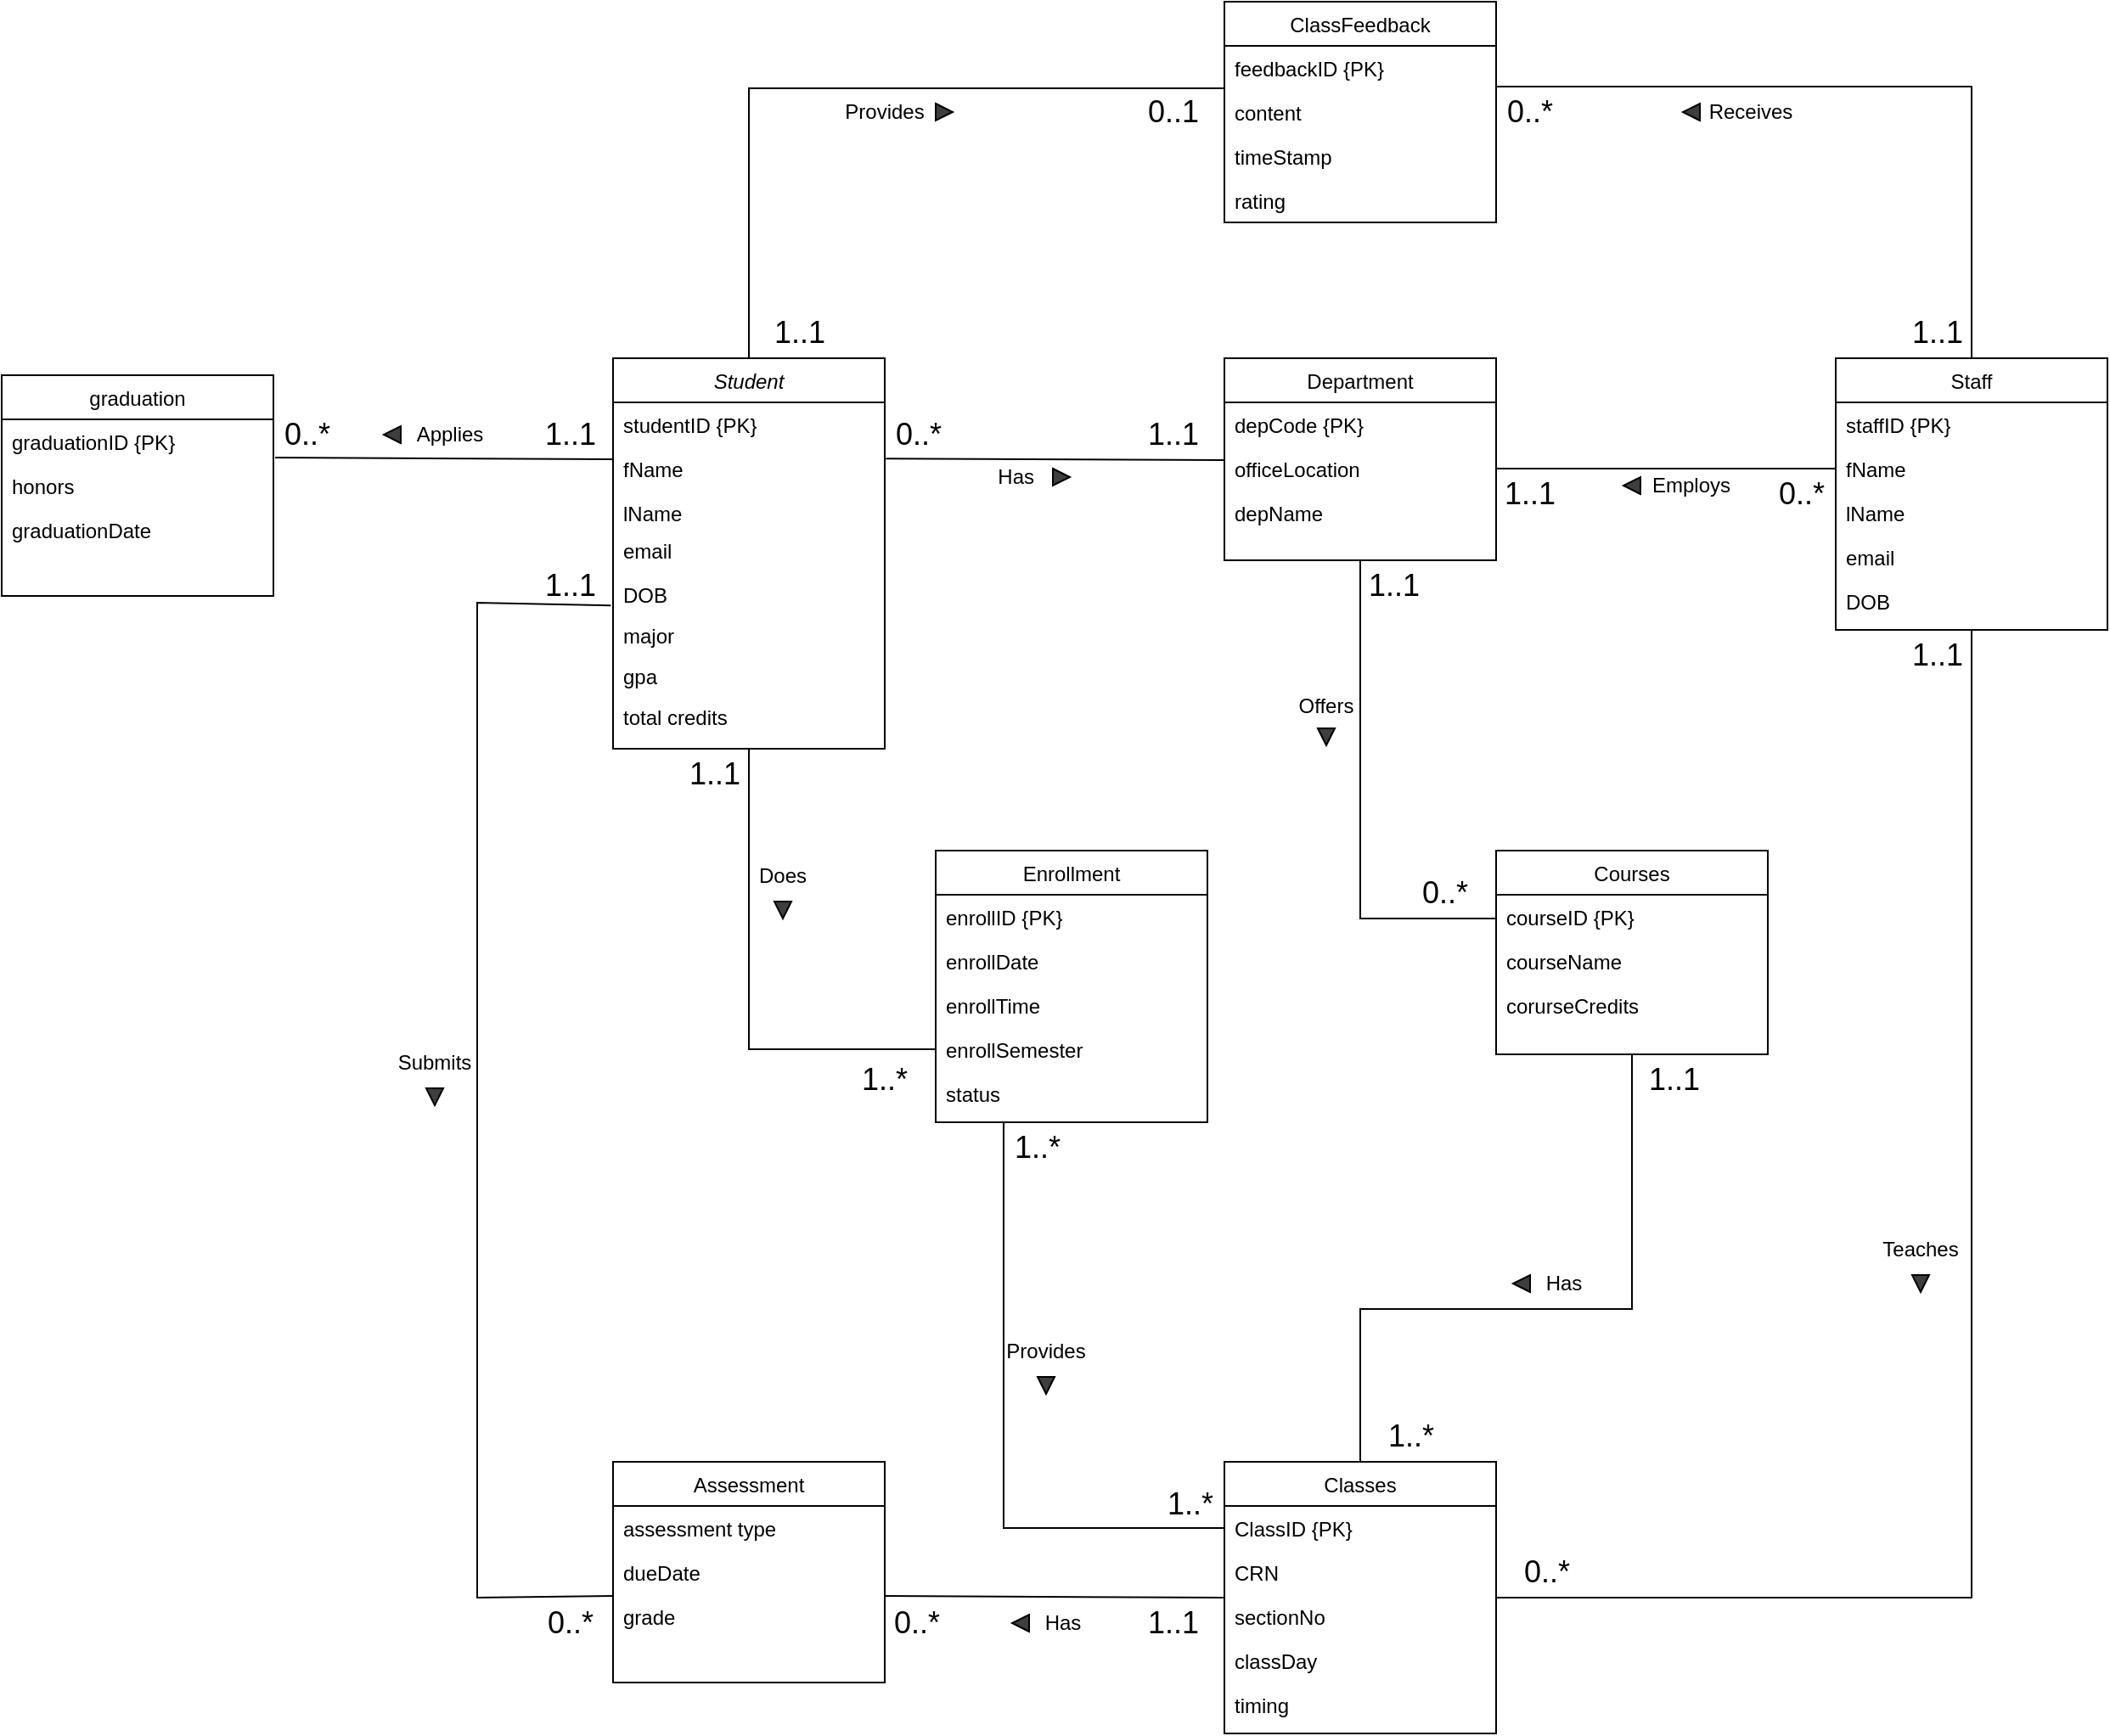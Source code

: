 <mxfile version="26.2.13">
  <diagram id="C5RBs43oDa-KdzZeNtuy" name="Page-1">
    <mxGraphModel dx="905" dy="1622" grid="1" gridSize="10" guides="1" tooltips="1" connect="1" arrows="1" fold="1" page="1" pageScale="1" pageWidth="827" pageHeight="1169" math="0" shadow="0">
      <root>
        <mxCell id="WIyWlLk6GJQsqaUBKTNV-0" />
        <mxCell id="WIyWlLk6GJQsqaUBKTNV-1" parent="WIyWlLk6GJQsqaUBKTNV-0" />
        <mxCell id="zkfFHV4jXpPFQw0GAbJ--0" value="Student" style="swimlane;fontStyle=2;align=center;verticalAlign=top;childLayout=stackLayout;horizontal=1;startSize=26;horizontalStack=0;resizeParent=1;resizeLast=0;collapsible=1;marginBottom=0;rounded=0;shadow=0;strokeWidth=1;" parent="WIyWlLk6GJQsqaUBKTNV-1" vertex="1">
          <mxGeometry x="480" y="-50" width="160" height="230" as="geometry">
            <mxRectangle x="230" y="140" width="160" height="26" as="alternateBounds" />
          </mxGeometry>
        </mxCell>
        <mxCell id="zkfFHV4jXpPFQw0GAbJ--1" value="studentID {PK}" style="text;align=left;verticalAlign=top;spacingLeft=4;spacingRight=4;overflow=hidden;rotatable=0;points=[[0,0.5],[1,0.5]];portConstraint=eastwest;" parent="zkfFHV4jXpPFQw0GAbJ--0" vertex="1">
          <mxGeometry y="26" width="160" height="26" as="geometry" />
        </mxCell>
        <mxCell id="zkfFHV4jXpPFQw0GAbJ--2" value="fName" style="text;align=left;verticalAlign=top;spacingLeft=4;spacingRight=4;overflow=hidden;rotatable=0;points=[[0,0.5],[1,0.5]];portConstraint=eastwest;rounded=0;shadow=0;html=0;" parent="zkfFHV4jXpPFQw0GAbJ--0" vertex="1">
          <mxGeometry y="52" width="160" height="26" as="geometry" />
        </mxCell>
        <mxCell id="zkfFHV4jXpPFQw0GAbJ--3" value="lName" style="text;align=left;verticalAlign=top;spacingLeft=4;spacingRight=4;overflow=hidden;rotatable=0;points=[[0,0.5],[1,0.5]];portConstraint=eastwest;rounded=0;shadow=0;html=0;" parent="zkfFHV4jXpPFQw0GAbJ--0" vertex="1">
          <mxGeometry y="78" width="160" height="22" as="geometry" />
        </mxCell>
        <mxCell id="S1iwcDxw__XA_93mVbML-30" value="email" style="text;align=left;verticalAlign=top;spacingLeft=4;spacingRight=4;overflow=hidden;rotatable=0;points=[[0,0.5],[1,0.5]];portConstraint=eastwest;rounded=0;shadow=0;html=0;" parent="zkfFHV4jXpPFQw0GAbJ--0" vertex="1">
          <mxGeometry y="100" width="160" height="26" as="geometry" />
        </mxCell>
        <mxCell id="Rds1zbu9J7O6mGWnCl26-30" value="DOB" style="text;align=left;verticalAlign=top;spacingLeft=4;spacingRight=4;overflow=hidden;rotatable=0;points=[[0,0.5],[1,0.5]];portConstraint=eastwest;rounded=0;shadow=0;html=0;" parent="zkfFHV4jXpPFQw0GAbJ--0" vertex="1">
          <mxGeometry y="126" width="160" height="24" as="geometry" />
        </mxCell>
        <mxCell id="S1iwcDxw__XA_93mVbML-31" value="major" style="text;align=left;verticalAlign=top;spacingLeft=4;spacingRight=4;overflow=hidden;rotatable=0;points=[[0,0.5],[1,0.5]];portConstraint=eastwest;rounded=0;shadow=0;html=0;" parent="zkfFHV4jXpPFQw0GAbJ--0" vertex="1">
          <mxGeometry y="150" width="160" height="24" as="geometry" />
        </mxCell>
        <mxCell id="Rds1zbu9J7O6mGWnCl26-26" value="gpa" style="text;align=left;verticalAlign=top;spacingLeft=4;spacingRight=4;overflow=hidden;rotatable=0;points=[[0,0.5],[1,0.5]];portConstraint=eastwest;rounded=0;shadow=0;html=0;" parent="zkfFHV4jXpPFQw0GAbJ--0" vertex="1">
          <mxGeometry y="174" width="160" height="24" as="geometry" />
        </mxCell>
        <mxCell id="Rds1zbu9J7O6mGWnCl26-25" value="total credits" style="text;align=left;verticalAlign=top;spacingLeft=4;spacingRight=4;overflow=hidden;rotatable=0;points=[[0,0.5],[1,0.5]];portConstraint=eastwest;rounded=0;shadow=0;html=0;" parent="zkfFHV4jXpPFQw0GAbJ--0" vertex="1">
          <mxGeometry y="198" width="160" height="24" as="geometry" />
        </mxCell>
        <mxCell id="zkfFHV4jXpPFQw0GAbJ--6" value="Enrollment" style="swimlane;fontStyle=0;align=center;verticalAlign=top;childLayout=stackLayout;horizontal=1;startSize=26;horizontalStack=0;resizeParent=1;resizeLast=0;collapsible=1;marginBottom=0;rounded=0;shadow=0;strokeWidth=1;" parent="WIyWlLk6GJQsqaUBKTNV-1" vertex="1">
          <mxGeometry x="670" y="240" width="160" height="160" as="geometry">
            <mxRectangle x="130" y="380" width="160" height="26" as="alternateBounds" />
          </mxGeometry>
        </mxCell>
        <mxCell id="zkfFHV4jXpPFQw0GAbJ--7" value="enrollID {PK}" style="text;align=left;verticalAlign=top;spacingLeft=4;spacingRight=4;overflow=hidden;rotatable=0;points=[[0,0.5],[1,0.5]];portConstraint=eastwest;" parent="zkfFHV4jXpPFQw0GAbJ--6" vertex="1">
          <mxGeometry y="26" width="160" height="26" as="geometry" />
        </mxCell>
        <mxCell id="zkfFHV4jXpPFQw0GAbJ--8" value="enrollDate" style="text;align=left;verticalAlign=top;spacingLeft=4;spacingRight=4;overflow=hidden;rotatable=0;points=[[0,0.5],[1,0.5]];portConstraint=eastwest;rounded=0;shadow=0;html=0;" parent="zkfFHV4jXpPFQw0GAbJ--6" vertex="1">
          <mxGeometry y="52" width="160" height="26" as="geometry" />
        </mxCell>
        <mxCell id="zkfFHV4jXpPFQw0GAbJ--11" value="enrollTime" style="text;align=left;verticalAlign=top;spacingLeft=4;spacingRight=4;overflow=hidden;rotatable=0;points=[[0,0.5],[1,0.5]];portConstraint=eastwest;" parent="zkfFHV4jXpPFQw0GAbJ--6" vertex="1">
          <mxGeometry y="78" width="160" height="26" as="geometry" />
        </mxCell>
        <mxCell id="aPK8tWyZHyAnCupFqHfw-0" value="enrollSemester" style="text;align=left;verticalAlign=top;spacingLeft=4;spacingRight=4;overflow=hidden;rotatable=0;points=[[0,0.5],[1,0.5]];portConstraint=eastwest;" parent="zkfFHV4jXpPFQw0GAbJ--6" vertex="1">
          <mxGeometry y="104" width="160" height="26" as="geometry" />
        </mxCell>
        <mxCell id="aPK8tWyZHyAnCupFqHfw-1" value="status" style="text;align=left;verticalAlign=top;spacingLeft=4;spacingRight=4;overflow=hidden;rotatable=0;points=[[0,0.5],[1,0.5]];portConstraint=eastwest;" parent="zkfFHV4jXpPFQw0GAbJ--6" vertex="1">
          <mxGeometry y="130" width="160" height="26" as="geometry" />
        </mxCell>
        <mxCell id="zkfFHV4jXpPFQw0GAbJ--17" value="Department" style="swimlane;fontStyle=0;align=center;verticalAlign=top;childLayout=stackLayout;horizontal=1;startSize=26;horizontalStack=0;resizeParent=1;resizeLast=0;collapsible=1;marginBottom=0;rounded=0;shadow=0;strokeWidth=1;" parent="WIyWlLk6GJQsqaUBKTNV-1" vertex="1">
          <mxGeometry x="840" y="-50" width="160" height="119" as="geometry">
            <mxRectangle x="550" y="140" width="160" height="26" as="alternateBounds" />
          </mxGeometry>
        </mxCell>
        <mxCell id="zkfFHV4jXpPFQw0GAbJ--18" value="depCode {PK}" style="text;align=left;verticalAlign=top;spacingLeft=4;spacingRight=4;overflow=hidden;rotatable=0;points=[[0,0.5],[1,0.5]];portConstraint=eastwest;" parent="zkfFHV4jXpPFQw0GAbJ--17" vertex="1">
          <mxGeometry y="26" width="160" height="26" as="geometry" />
        </mxCell>
        <mxCell id="zkfFHV4jXpPFQw0GAbJ--19" value="officeLocation" style="text;align=left;verticalAlign=top;spacingLeft=4;spacingRight=4;overflow=hidden;rotatable=0;points=[[0,0.5],[1,0.5]];portConstraint=eastwest;rounded=0;shadow=0;html=0;" parent="zkfFHV4jXpPFQw0GAbJ--17" vertex="1">
          <mxGeometry y="52" width="160" height="26" as="geometry" />
        </mxCell>
        <mxCell id="zkfFHV4jXpPFQw0GAbJ--20" value="depName" style="text;align=left;verticalAlign=top;spacingLeft=4;spacingRight=4;overflow=hidden;rotatable=0;points=[[0,0.5],[1,0.5]];portConstraint=eastwest;rounded=0;shadow=0;html=0;" parent="zkfFHV4jXpPFQw0GAbJ--17" vertex="1">
          <mxGeometry y="78" width="160" height="26" as="geometry" />
        </mxCell>
        <mxCell id="S1iwcDxw__XA_93mVbML-0" value="Staff" style="swimlane;fontStyle=0;align=center;verticalAlign=top;childLayout=stackLayout;horizontal=1;startSize=26;horizontalStack=0;resizeParent=1;resizeLast=0;collapsible=1;marginBottom=0;rounded=0;shadow=0;strokeWidth=1;" parent="WIyWlLk6GJQsqaUBKTNV-1" vertex="1">
          <mxGeometry x="1200" y="-50" width="160" height="160" as="geometry">
            <mxRectangle x="550" y="140" width="160" height="26" as="alternateBounds" />
          </mxGeometry>
        </mxCell>
        <mxCell id="S1iwcDxw__XA_93mVbML-1" value="staffID {PK}" style="text;align=left;verticalAlign=top;spacingLeft=4;spacingRight=4;overflow=hidden;rotatable=0;points=[[0,0.5],[1,0.5]];portConstraint=eastwest;" parent="S1iwcDxw__XA_93mVbML-0" vertex="1">
          <mxGeometry y="26" width="160" height="26" as="geometry" />
        </mxCell>
        <mxCell id="S1iwcDxw__XA_93mVbML-2" value="fName" style="text;align=left;verticalAlign=top;spacingLeft=4;spacingRight=4;overflow=hidden;rotatable=0;points=[[0,0.5],[1,0.5]];portConstraint=eastwest;rounded=0;shadow=0;html=0;" parent="S1iwcDxw__XA_93mVbML-0" vertex="1">
          <mxGeometry y="52" width="160" height="26" as="geometry" />
        </mxCell>
        <mxCell id="S1iwcDxw__XA_93mVbML-3" value="lName" style="text;align=left;verticalAlign=top;spacingLeft=4;spacingRight=4;overflow=hidden;rotatable=0;points=[[0,0.5],[1,0.5]];portConstraint=eastwest;rounded=0;shadow=0;html=0;" parent="S1iwcDxw__XA_93mVbML-0" vertex="1">
          <mxGeometry y="78" width="160" height="26" as="geometry" />
        </mxCell>
        <mxCell id="S1iwcDxw__XA_93mVbML-4" value="email" style="text;align=left;verticalAlign=top;spacingLeft=4;spacingRight=4;overflow=hidden;rotatable=0;points=[[0,0.5],[1,0.5]];portConstraint=eastwest;rounded=0;shadow=0;html=0;" parent="S1iwcDxw__XA_93mVbML-0" vertex="1">
          <mxGeometry y="104" width="160" height="26" as="geometry" />
        </mxCell>
        <mxCell id="S1iwcDxw__XA_93mVbML-5" value="DOB" style="text;align=left;verticalAlign=top;spacingLeft=4;spacingRight=4;overflow=hidden;rotatable=0;points=[[0,0.5],[1,0.5]];portConstraint=eastwest;rounded=0;shadow=0;html=0;" parent="S1iwcDxw__XA_93mVbML-0" vertex="1">
          <mxGeometry y="130" width="160" height="26" as="geometry" />
        </mxCell>
        <mxCell id="S1iwcDxw__XA_93mVbML-6" value="Courses" style="swimlane;fontStyle=0;align=center;verticalAlign=top;childLayout=stackLayout;horizontal=1;startSize=26;horizontalStack=0;resizeParent=1;resizeLast=0;collapsible=1;marginBottom=0;rounded=0;shadow=0;strokeWidth=1;" parent="WIyWlLk6GJQsqaUBKTNV-1" vertex="1">
          <mxGeometry x="1000" y="240" width="160" height="120" as="geometry">
            <mxRectangle x="550" y="140" width="160" height="26" as="alternateBounds" />
          </mxGeometry>
        </mxCell>
        <mxCell id="S1iwcDxw__XA_93mVbML-7" value="courseID {PK}" style="text;align=left;verticalAlign=top;spacingLeft=4;spacingRight=4;overflow=hidden;rotatable=0;points=[[0,0.5],[1,0.5]];portConstraint=eastwest;" parent="S1iwcDxw__XA_93mVbML-6" vertex="1">
          <mxGeometry y="26" width="160" height="26" as="geometry" />
        </mxCell>
        <mxCell id="S1iwcDxw__XA_93mVbML-8" value="courseName" style="text;align=left;verticalAlign=top;spacingLeft=4;spacingRight=4;overflow=hidden;rotatable=0;points=[[0,0.5],[1,0.5]];portConstraint=eastwest;rounded=0;shadow=0;html=0;" parent="S1iwcDxw__XA_93mVbML-6" vertex="1">
          <mxGeometry y="52" width="160" height="26" as="geometry" />
        </mxCell>
        <mxCell id="S1iwcDxw__XA_93mVbML-10" value="corurseCredits" style="text;align=left;verticalAlign=top;spacingLeft=4;spacingRight=4;overflow=hidden;rotatable=0;points=[[0,0.5],[1,0.5]];portConstraint=eastwest;rounded=0;shadow=0;html=0;" parent="S1iwcDxw__XA_93mVbML-6" vertex="1">
          <mxGeometry y="78" width="160" height="26" as="geometry" />
        </mxCell>
        <mxCell id="W-gD1KU5rJvH1DJADd0y-3" value="Classes" style="swimlane;fontStyle=0;align=center;verticalAlign=top;childLayout=stackLayout;horizontal=1;startSize=26;horizontalStack=0;resizeParent=1;resizeLast=0;collapsible=1;marginBottom=0;rounded=0;shadow=0;strokeWidth=1;" parent="WIyWlLk6GJQsqaUBKTNV-1" vertex="1">
          <mxGeometry x="840" y="600" width="160" height="160" as="geometry">
            <mxRectangle x="130" y="380" width="160" height="26" as="alternateBounds" />
          </mxGeometry>
        </mxCell>
        <mxCell id="W-gD1KU5rJvH1DJADd0y-4" value="ClassID {PK}" style="text;align=left;verticalAlign=top;spacingLeft=4;spacingRight=4;overflow=hidden;rotatable=0;points=[[0,0.5],[1,0.5]];portConstraint=eastwest;" parent="W-gD1KU5rJvH1DJADd0y-3" vertex="1">
          <mxGeometry y="26" width="160" height="26" as="geometry" />
        </mxCell>
        <mxCell id="W-gD1KU5rJvH1DJADd0y-5" value="CRN" style="text;align=left;verticalAlign=top;spacingLeft=4;spacingRight=4;overflow=hidden;rotatable=0;points=[[0,0.5],[1,0.5]];portConstraint=eastwest;rounded=0;shadow=0;html=0;" parent="W-gD1KU5rJvH1DJADd0y-3" vertex="1">
          <mxGeometry y="52" width="160" height="26" as="geometry" />
        </mxCell>
        <mxCell id="W-gD1KU5rJvH1DJADd0y-6" value="sectionNo" style="text;align=left;verticalAlign=top;spacingLeft=4;spacingRight=4;overflow=hidden;rotatable=0;points=[[0,0.5],[1,0.5]];portConstraint=eastwest;" parent="W-gD1KU5rJvH1DJADd0y-3" vertex="1">
          <mxGeometry y="78" width="160" height="26" as="geometry" />
        </mxCell>
        <mxCell id="6X_58XL2hCoU_ghRFIxE-1" value="classDay" style="text;align=left;verticalAlign=top;spacingLeft=4;spacingRight=4;overflow=hidden;rotatable=0;points=[[0,0.5],[1,0.5]];portConstraint=eastwest;" parent="W-gD1KU5rJvH1DJADd0y-3" vertex="1">
          <mxGeometry y="104" width="160" height="26" as="geometry" />
        </mxCell>
        <mxCell id="W-gD1KU5rJvH1DJADd0y-7" value="timing" style="text;align=left;verticalAlign=top;spacingLeft=4;spacingRight=4;overflow=hidden;rotatable=0;points=[[0,0.5],[1,0.5]];portConstraint=eastwest;" parent="W-gD1KU5rJvH1DJADd0y-3" vertex="1">
          <mxGeometry y="130" width="160" height="26" as="geometry" />
        </mxCell>
        <mxCell id="W-gD1KU5rJvH1DJADd0y-8" value="Assessment" style="swimlane;fontStyle=0;align=center;verticalAlign=top;childLayout=stackLayout;horizontal=1;startSize=26;horizontalStack=0;resizeParent=1;resizeLast=0;collapsible=1;marginBottom=0;rounded=0;shadow=0;strokeWidth=1;" parent="WIyWlLk6GJQsqaUBKTNV-1" vertex="1">
          <mxGeometry x="480" y="600" width="160" height="130" as="geometry">
            <mxRectangle x="130" y="380" width="160" height="26" as="alternateBounds" />
          </mxGeometry>
        </mxCell>
        <mxCell id="W-gD1KU5rJvH1DJADd0y-11" value="assessment type" style="text;align=left;verticalAlign=top;spacingLeft=4;spacingRight=4;overflow=hidden;rotatable=0;points=[[0,0.5],[1,0.5]];portConstraint=eastwest;" parent="W-gD1KU5rJvH1DJADd0y-8" vertex="1">
          <mxGeometry y="26" width="160" height="26" as="geometry" />
        </mxCell>
        <mxCell id="W-gD1KU5rJvH1DJADd0y-12" value="dueDate" style="text;align=left;verticalAlign=top;spacingLeft=4;spacingRight=4;overflow=hidden;rotatable=0;points=[[0,0.5],[1,0.5]];portConstraint=eastwest;" parent="W-gD1KU5rJvH1DJADd0y-8" vertex="1">
          <mxGeometry y="52" width="160" height="26" as="geometry" />
        </mxCell>
        <mxCell id="W-gD1KU5rJvH1DJADd0y-10" value="grade" style="text;align=left;verticalAlign=top;spacingLeft=4;spacingRight=4;overflow=hidden;rotatable=0;points=[[0,0.5],[1,0.5]];portConstraint=eastwest;rounded=0;shadow=0;html=0;" parent="W-gD1KU5rJvH1DJADd0y-8" vertex="1">
          <mxGeometry y="78" width="160" height="26" as="geometry" />
        </mxCell>
        <mxCell id="W-gD1KU5rJvH1DJADd0y-23" value="" style="endArrow=none;html=1;rounded=0;exitX=0.5;exitY=1;exitDx=0;exitDy=0;entryX=0;entryY=0.5;entryDx=0;entryDy=0;" parent="WIyWlLk6GJQsqaUBKTNV-1" source="zkfFHV4jXpPFQw0GAbJ--0" target="aPK8tWyZHyAnCupFqHfw-0" edge="1">
          <mxGeometry width="50" height="50" relative="1" as="geometry">
            <mxPoint x="560" y="150" as="sourcePoint" />
            <mxPoint x="670" y="280" as="targetPoint" />
            <Array as="points">
              <mxPoint x="560" y="357" />
            </Array>
          </mxGeometry>
        </mxCell>
        <mxCell id="W-gD1KU5rJvH1DJADd0y-25" value="" style="endArrow=none;html=1;rounded=0;exitX=1.004;exitY=0.276;exitDx=0;exitDy=0;exitPerimeter=0;" parent="WIyWlLk6GJQsqaUBKTNV-1" source="zkfFHV4jXpPFQw0GAbJ--2" edge="1">
          <mxGeometry width="50" height="50" relative="1" as="geometry">
            <mxPoint x="610" y="230" as="sourcePoint" />
            <mxPoint x="840" y="10" as="targetPoint" />
          </mxGeometry>
        </mxCell>
        <mxCell id="W-gD1KU5rJvH1DJADd0y-27" value="" style="endArrow=none;html=1;rounded=0;" parent="WIyWlLk6GJQsqaUBKTNV-1" edge="1">
          <mxGeometry width="50" height="50" relative="1" as="geometry">
            <mxPoint x="840" y="680" as="sourcePoint" />
            <mxPoint x="640" y="679" as="targetPoint" />
            <Array as="points" />
          </mxGeometry>
        </mxCell>
        <mxCell id="W-gD1KU5rJvH1DJADd0y-28" value="" style="endArrow=none;html=1;rounded=0;entryX=1;entryY=0.5;entryDx=0;entryDy=0;exitX=0;exitY=0.5;exitDx=0;exitDy=0;" parent="WIyWlLk6GJQsqaUBKTNV-1" source="S1iwcDxw__XA_93mVbML-2" target="zkfFHV4jXpPFQw0GAbJ--19" edge="1">
          <mxGeometry width="50" height="50" relative="1" as="geometry">
            <mxPoint x="800" y="120" as="sourcePoint" />
            <mxPoint x="850" y="70" as="targetPoint" />
            <Array as="points" />
          </mxGeometry>
        </mxCell>
        <mxCell id="W-gD1KU5rJvH1DJADd0y-29" value="" style="endArrow=none;html=1;rounded=0;entryX=0.5;entryY=1;entryDx=0;entryDy=0;" parent="WIyWlLk6GJQsqaUBKTNV-1" target="zkfFHV4jXpPFQw0GAbJ--17" edge="1">
          <mxGeometry width="50" height="50" relative="1" as="geometry">
            <mxPoint x="1000" y="280" as="sourcePoint" />
            <mxPoint x="881" y="228" as="targetPoint" />
            <Array as="points">
              <mxPoint x="920" y="280" />
            </Array>
          </mxGeometry>
        </mxCell>
        <mxCell id="W-gD1KU5rJvH1DJADd0y-30" value="" style="endArrow=none;html=1;rounded=0;entryX=0.5;entryY=1;entryDx=0;entryDy=0;" parent="WIyWlLk6GJQsqaUBKTNV-1" target="S1iwcDxw__XA_93mVbML-0" edge="1">
          <mxGeometry width="50" height="50" relative="1" as="geometry">
            <mxPoint x="1000" y="610" as="sourcePoint" />
            <mxPoint x="1120" y="308" as="targetPoint" />
            <Array as="points">
              <mxPoint x="1000" y="680" />
              <mxPoint x="1280" y="680" />
            </Array>
          </mxGeometry>
        </mxCell>
        <mxCell id="W-gD1KU5rJvH1DJADd0y-32" value="Has&amp;nbsp;" style="text;html=1;align=center;verticalAlign=middle;whiteSpace=wrap;rounded=0;" parent="WIyWlLk6GJQsqaUBKTNV-1" vertex="1">
          <mxGeometry x="689" y="5" width="60" height="30" as="geometry" />
        </mxCell>
        <mxCell id="W-gD1KU5rJvH1DJADd0y-33" value="Employs" style="text;html=1;align=center;verticalAlign=middle;whiteSpace=wrap;rounded=0;" parent="WIyWlLk6GJQsqaUBKTNV-1" vertex="1">
          <mxGeometry x="1085" y="10" width="60" height="30" as="geometry" />
        </mxCell>
        <mxCell id="W-gD1KU5rJvH1DJADd0y-36" value="Does" style="text;html=1;align=center;verticalAlign=middle;whiteSpace=wrap;rounded=0;" parent="WIyWlLk6GJQsqaUBKTNV-1" vertex="1">
          <mxGeometry x="550" y="240" width="60" height="30" as="geometry" />
        </mxCell>
        <mxCell id="W-gD1KU5rJvH1DJADd0y-38" value="Teaches" style="text;html=1;align=center;verticalAlign=middle;whiteSpace=wrap;rounded=0;" parent="WIyWlLk6GJQsqaUBKTNV-1" vertex="1">
          <mxGeometry x="1220" y="460" width="60" height="30" as="geometry" />
        </mxCell>
        <mxCell id="W-gD1KU5rJvH1DJADd0y-39" value="Offers" style="text;html=1;align=center;verticalAlign=middle;whiteSpace=wrap;rounded=0;" parent="WIyWlLk6GJQsqaUBKTNV-1" vertex="1">
          <mxGeometry x="870" y="140" width="60" height="30" as="geometry" />
        </mxCell>
        <mxCell id="W-gD1KU5rJvH1DJADd0y-42" value="" style="triangle;whiteSpace=wrap;html=1;fillColor=#3E3E3E;rotation=90;" parent="WIyWlLk6GJQsqaUBKTNV-1" vertex="1">
          <mxGeometry x="575" y="270" width="10" height="10" as="geometry" />
        </mxCell>
        <mxCell id="W-gD1KU5rJvH1DJADd0y-43" value="" style="triangle;whiteSpace=wrap;html=1;fillColor=#3E3E3E;rotation=90;" parent="WIyWlLk6GJQsqaUBKTNV-1" vertex="1">
          <mxGeometry x="1245" y="490" width="10" height="10" as="geometry" />
        </mxCell>
        <mxCell id="W-gD1KU5rJvH1DJADd0y-44" value="" style="triangle;whiteSpace=wrap;html=1;fillColor=#3E3E3E;rotation=90;" parent="WIyWlLk6GJQsqaUBKTNV-1" vertex="1">
          <mxGeometry x="895" y="168" width="10" height="10" as="geometry" />
        </mxCell>
        <mxCell id="W-gD1KU5rJvH1DJADd0y-45" value="" style="triangle;whiteSpace=wrap;html=1;fillColor=#3E3E3E;rotation=-180;" parent="WIyWlLk6GJQsqaUBKTNV-1" vertex="1">
          <mxGeometry x="1075" y="20" width="10" height="10" as="geometry" />
        </mxCell>
        <mxCell id="W-gD1KU5rJvH1DJADd0y-46" value="" style="triangle;whiteSpace=wrap;html=1;fillColor=#3E3E3E;" parent="WIyWlLk6GJQsqaUBKTNV-1" vertex="1">
          <mxGeometry x="739" y="15" width="10" height="10" as="geometry" />
        </mxCell>
        <mxCell id="W-gD1KU5rJvH1DJADd0y-53" value="&lt;font style=&quot;font-size: 18px;&quot;&gt;0..*&lt;/font&gt;" style="text;html=1;align=center;verticalAlign=middle;whiteSpace=wrap;rounded=0;" parent="WIyWlLk6GJQsqaUBKTNV-1" vertex="1">
          <mxGeometry x="630" y="-20" width="60" height="30" as="geometry" />
        </mxCell>
        <mxCell id="W-gD1KU5rJvH1DJADd0y-54" value="&lt;font style=&quot;font-size: 18px;&quot;&gt;0..*&lt;/font&gt;" style="text;html=1;align=center;verticalAlign=middle;whiteSpace=wrap;rounded=0;" parent="WIyWlLk6GJQsqaUBKTNV-1" vertex="1">
          <mxGeometry x="629" y="680" width="60" height="30" as="geometry" />
        </mxCell>
        <mxCell id="W-gD1KU5rJvH1DJADd0y-56" value="&lt;font style=&quot;font-size: 18px;&quot;&gt;1..1&lt;/font&gt;" style="text;html=1;align=center;verticalAlign=middle;whiteSpace=wrap;rounded=0;" parent="WIyWlLk6GJQsqaUBKTNV-1" vertex="1">
          <mxGeometry x="510" y="180" width="60" height="30" as="geometry" />
        </mxCell>
        <mxCell id="W-gD1KU5rJvH1DJADd0y-58" value="&lt;font style=&quot;font-size: 18px;&quot;&gt;1..1&lt;/font&gt;" style="text;html=1;align=center;verticalAlign=middle;whiteSpace=wrap;rounded=0;" parent="WIyWlLk6GJQsqaUBKTNV-1" vertex="1">
          <mxGeometry x="780" y="680" width="60" height="30" as="geometry" />
        </mxCell>
        <mxCell id="W-gD1KU5rJvH1DJADd0y-59" value="&lt;font style=&quot;font-size: 18px;&quot;&gt;0..*&lt;/font&gt;" style="text;html=1;align=center;verticalAlign=middle;whiteSpace=wrap;rounded=0;" parent="WIyWlLk6GJQsqaUBKTNV-1" vertex="1">
          <mxGeometry x="940" y="250" width="60" height="30" as="geometry" />
        </mxCell>
        <mxCell id="W-gD1KU5rJvH1DJADd0y-61" value="&lt;font style=&quot;font-size: 18px;&quot;&gt;1..1&lt;/font&gt;" style="text;html=1;align=center;verticalAlign=middle;whiteSpace=wrap;rounded=0;" parent="WIyWlLk6GJQsqaUBKTNV-1" vertex="1">
          <mxGeometry x="780" y="-20" width="60" height="30" as="geometry" />
        </mxCell>
        <mxCell id="W-gD1KU5rJvH1DJADd0y-62" value="&lt;font style=&quot;font-size: 18px;&quot;&gt;1..1&lt;/font&gt;" style="text;html=1;align=center;verticalAlign=middle;whiteSpace=wrap;rounded=0;" parent="WIyWlLk6GJQsqaUBKTNV-1" vertex="1">
          <mxGeometry x="990" y="15" width="60" height="30" as="geometry" />
        </mxCell>
        <mxCell id="W-gD1KU5rJvH1DJADd0y-64" value="&lt;font style=&quot;font-size: 18px;&quot;&gt;0..*&lt;/font&gt;" style="text;html=1;align=center;verticalAlign=middle;whiteSpace=wrap;rounded=0;" parent="WIyWlLk6GJQsqaUBKTNV-1" vertex="1">
          <mxGeometry x="1150" y="15" width="60" height="30" as="geometry" />
        </mxCell>
        <mxCell id="W-gD1KU5rJvH1DJADd0y-65" value="&lt;font style=&quot;font-size: 18px;&quot;&gt;1..1&lt;/font&gt;" style="text;html=1;align=center;verticalAlign=middle;whiteSpace=wrap;rounded=0;" parent="WIyWlLk6GJQsqaUBKTNV-1" vertex="1">
          <mxGeometry x="910" y="69" width="60" height="30" as="geometry" />
        </mxCell>
        <mxCell id="W-gD1KU5rJvH1DJADd0y-66" value="&lt;font style=&quot;font-size: 18px;&quot;&gt;1..1&lt;/font&gt;" style="text;html=1;align=center;verticalAlign=middle;whiteSpace=wrap;rounded=0;" parent="WIyWlLk6GJQsqaUBKTNV-1" vertex="1">
          <mxGeometry x="1230" y="110" width="60" height="30" as="geometry" />
        </mxCell>
        <mxCell id="W-gD1KU5rJvH1DJADd0y-67" value="&lt;font style=&quot;font-size: 18px;&quot;&gt;0..*&lt;/font&gt;" style="text;html=1;align=center;verticalAlign=middle;whiteSpace=wrap;rounded=0;" parent="WIyWlLk6GJQsqaUBKTNV-1" vertex="1">
          <mxGeometry x="1000" y="650" width="60" height="30" as="geometry" />
        </mxCell>
        <mxCell id="W-gD1KU5rJvH1DJADd0y-68" value="&lt;font style=&quot;font-size: 18px;&quot;&gt;1..*&lt;/font&gt;" style="text;html=1;align=center;verticalAlign=middle;whiteSpace=wrap;rounded=0;" parent="WIyWlLk6GJQsqaUBKTNV-1" vertex="1">
          <mxGeometry x="610" y="360" width="60" height="30" as="geometry" />
        </mxCell>
        <mxCell id="W-gD1KU5rJvH1DJADd0y-78" value="" style="triangle;whiteSpace=wrap;html=1;fillColor=#3E3E3E;rotation=-180;" parent="WIyWlLk6GJQsqaUBKTNV-1" vertex="1">
          <mxGeometry x="715" y="690" width="10" height="10" as="geometry" />
        </mxCell>
        <mxCell id="6X_58XL2hCoU_ghRFIxE-3" value="" style="endArrow=none;html=1;rounded=0;entryX=0.5;entryY=1;entryDx=0;entryDy=0;" parent="WIyWlLk6GJQsqaUBKTNV-1" target="S1iwcDxw__XA_93mVbML-6" edge="1">
          <mxGeometry width="50" height="50" relative="1" as="geometry">
            <mxPoint x="920" y="540" as="sourcePoint" />
            <mxPoint x="1280" y="-100" as="targetPoint" />
            <Array as="points">
              <mxPoint x="920" y="600" />
              <mxPoint x="920" y="510" />
              <mxPoint x="1080" y="510" />
            </Array>
          </mxGeometry>
        </mxCell>
        <mxCell id="6X_58XL2hCoU_ghRFIxE-4" value="&lt;font style=&quot;font-size: 18px;&quot;&gt;1..1&lt;/font&gt;" style="text;html=1;align=center;verticalAlign=middle;whiteSpace=wrap;rounded=0;" parent="WIyWlLk6GJQsqaUBKTNV-1" vertex="1">
          <mxGeometry x="1075" y="360" width="60" height="30" as="geometry" />
        </mxCell>
        <mxCell id="6X_58XL2hCoU_ghRFIxE-6" value="Has" style="text;html=1;align=center;verticalAlign=middle;whiteSpace=wrap;rounded=0;" parent="WIyWlLk6GJQsqaUBKTNV-1" vertex="1">
          <mxGeometry x="1010" y="480" width="60" height="30" as="geometry" />
        </mxCell>
        <mxCell id="6X_58XL2hCoU_ghRFIxE-7" value="" style="triangle;whiteSpace=wrap;html=1;fillColor=#3E3E3E;rotation=-180;" parent="WIyWlLk6GJQsqaUBKTNV-1" vertex="1">
          <mxGeometry x="1010" y="490" width="10" height="10" as="geometry" />
        </mxCell>
        <mxCell id="6X_58XL2hCoU_ghRFIxE-8" value="ClassFeedback" style="swimlane;fontStyle=0;align=center;verticalAlign=top;childLayout=stackLayout;horizontal=1;startSize=26;horizontalStack=0;resizeParent=1;resizeLast=0;collapsible=1;marginBottom=0;rounded=0;shadow=0;strokeWidth=1;" parent="WIyWlLk6GJQsqaUBKTNV-1" vertex="1">
          <mxGeometry x="840" y="-260" width="160" height="130" as="geometry">
            <mxRectangle x="130" y="380" width="160" height="26" as="alternateBounds" />
          </mxGeometry>
        </mxCell>
        <mxCell id="6X_58XL2hCoU_ghRFIxE-9" value="feedbackID {PK}" style="text;align=left;verticalAlign=top;spacingLeft=4;spacingRight=4;overflow=hidden;rotatable=0;points=[[0,0.5],[1,0.5]];portConstraint=eastwest;" parent="6X_58XL2hCoU_ghRFIxE-8" vertex="1">
          <mxGeometry y="26" width="160" height="26" as="geometry" />
        </mxCell>
        <mxCell id="6X_58XL2hCoU_ghRFIxE-10" value="content" style="text;align=left;verticalAlign=top;spacingLeft=4;spacingRight=4;overflow=hidden;rotatable=0;points=[[0,0.5],[1,0.5]];portConstraint=eastwest;" parent="6X_58XL2hCoU_ghRFIxE-8" vertex="1">
          <mxGeometry y="52" width="160" height="26" as="geometry" />
        </mxCell>
        <mxCell id="6X_58XL2hCoU_ghRFIxE-11" value="timeStamp" style="text;align=left;verticalAlign=top;spacingLeft=4;spacingRight=4;overflow=hidden;rotatable=0;points=[[0,0.5],[1,0.5]];portConstraint=eastwest;" parent="6X_58XL2hCoU_ghRFIxE-8" vertex="1">
          <mxGeometry y="78" width="160" height="26" as="geometry" />
        </mxCell>
        <mxCell id="E_SpzWfs7-ZF_YUbT_i4-0" value="rating" style="text;align=left;verticalAlign=top;spacingLeft=4;spacingRight=4;overflow=hidden;rotatable=0;points=[[0,0.5],[1,0.5]];portConstraint=eastwest;" parent="6X_58XL2hCoU_ghRFIxE-8" vertex="1">
          <mxGeometry y="104" width="160" height="26" as="geometry" />
        </mxCell>
        <mxCell id="6X_58XL2hCoU_ghRFIxE-12" value="" style="endArrow=none;html=1;rounded=0;exitX=0.5;exitY=0;exitDx=0;exitDy=0;" parent="WIyWlLk6GJQsqaUBKTNV-1" source="zkfFHV4jXpPFQw0GAbJ--0" edge="1">
          <mxGeometry width="50" height="50" relative="1" as="geometry">
            <mxPoint x="641" y="-210" as="sourcePoint" />
            <mxPoint x="840" y="-209" as="targetPoint" />
            <Array as="points">
              <mxPoint x="560" y="-209" />
            </Array>
          </mxGeometry>
        </mxCell>
        <mxCell id="6X_58XL2hCoU_ghRFIxE-13" value="" style="endArrow=none;html=1;rounded=0;exitX=1.004;exitY=0.276;exitDx=0;exitDy=0;exitPerimeter=0;entryX=0.5;entryY=0;entryDx=0;entryDy=0;" parent="WIyWlLk6GJQsqaUBKTNV-1" target="S1iwcDxw__XA_93mVbML-0" edge="1">
          <mxGeometry width="50" height="50" relative="1" as="geometry">
            <mxPoint x="1000" y="-210" as="sourcePoint" />
            <mxPoint x="1199" y="-209" as="targetPoint" />
            <Array as="points">
              <mxPoint x="1280" y="-210" />
            </Array>
          </mxGeometry>
        </mxCell>
        <mxCell id="6X_58XL2hCoU_ghRFIxE-14" value="&lt;font style=&quot;font-size: 18px;&quot;&gt;1..1&lt;/font&gt;" style="text;html=1;align=center;verticalAlign=middle;whiteSpace=wrap;rounded=0;" parent="WIyWlLk6GJQsqaUBKTNV-1" vertex="1">
          <mxGeometry x="560" y="-80" width="60" height="30" as="geometry" />
        </mxCell>
        <mxCell id="6X_58XL2hCoU_ghRFIxE-15" value="&lt;font style=&quot;font-size: 18px;&quot;&gt;0..1&lt;/font&gt;" style="text;html=1;align=center;verticalAlign=middle;whiteSpace=wrap;rounded=0;" parent="WIyWlLk6GJQsqaUBKTNV-1" vertex="1">
          <mxGeometry x="780" y="-210" width="60" height="30" as="geometry" />
        </mxCell>
        <mxCell id="6X_58XL2hCoU_ghRFIxE-16" value="Provides" style="text;html=1;align=center;verticalAlign=middle;whiteSpace=wrap;rounded=0;" parent="WIyWlLk6GJQsqaUBKTNV-1" vertex="1">
          <mxGeometry x="610" y="-210" width="60" height="30" as="geometry" />
        </mxCell>
        <mxCell id="6X_58XL2hCoU_ghRFIxE-17" value="" style="triangle;whiteSpace=wrap;html=1;fillColor=#3E3E3E;" parent="WIyWlLk6GJQsqaUBKTNV-1" vertex="1">
          <mxGeometry x="670" y="-200" width="10" height="10" as="geometry" />
        </mxCell>
        <mxCell id="6X_58XL2hCoU_ghRFIxE-18" value="&lt;font style=&quot;font-size: 18px;&quot;&gt;1..1&lt;/font&gt;" style="text;html=1;align=center;verticalAlign=middle;whiteSpace=wrap;rounded=0;" parent="WIyWlLk6GJQsqaUBKTNV-1" vertex="1">
          <mxGeometry x="1230" y="-80" width="60" height="30" as="geometry" />
        </mxCell>
        <mxCell id="6X_58XL2hCoU_ghRFIxE-19" value="&lt;font style=&quot;font-size: 18px;&quot;&gt;0..*&lt;/font&gt;" style="text;html=1;align=center;verticalAlign=middle;whiteSpace=wrap;rounded=0;" parent="WIyWlLk6GJQsqaUBKTNV-1" vertex="1">
          <mxGeometry x="990" y="-210" width="60" height="30" as="geometry" />
        </mxCell>
        <mxCell id="6X_58XL2hCoU_ghRFIxE-20" value="Receives" style="text;html=1;align=center;verticalAlign=middle;whiteSpace=wrap;rounded=0;" parent="WIyWlLk6GJQsqaUBKTNV-1" vertex="1">
          <mxGeometry x="1120" y="-210" width="60" height="30" as="geometry" />
        </mxCell>
        <mxCell id="6X_58XL2hCoU_ghRFIxE-21" value="" style="triangle;whiteSpace=wrap;html=1;fillColor=#3E3E3E;rotation=-180;" parent="WIyWlLk6GJQsqaUBKTNV-1" vertex="1">
          <mxGeometry x="1110" y="-200" width="10" height="10" as="geometry" />
        </mxCell>
        <mxCell id="6X_58XL2hCoU_ghRFIxE-23" value="" style="endArrow=none;html=1;rounded=0;entryX=0.895;entryY=0.888;entryDx=0;entryDy=0;entryPerimeter=0;" parent="WIyWlLk6GJQsqaUBKTNV-1" target="6X_58XL2hCoU_ghRFIxE-27" edge="1">
          <mxGeometry width="50" height="50" relative="1" as="geometry">
            <mxPoint x="480" y="679" as="sourcePoint" />
            <mxPoint x="450" y="160" as="targetPoint" />
            <Array as="points">
              <mxPoint x="400" y="680" />
              <mxPoint x="400" y="94" />
            </Array>
          </mxGeometry>
        </mxCell>
        <mxCell id="6X_58XL2hCoU_ghRFIxE-24" value="Submits" style="text;html=1;align=center;verticalAlign=middle;whiteSpace=wrap;rounded=0;" parent="WIyWlLk6GJQsqaUBKTNV-1" vertex="1">
          <mxGeometry x="345" y="350" width="60" height="30" as="geometry" />
        </mxCell>
        <mxCell id="6X_58XL2hCoU_ghRFIxE-25" value="" style="triangle;whiteSpace=wrap;html=1;fillColor=#3E3E3E;rotation=90;" parent="WIyWlLk6GJQsqaUBKTNV-1" vertex="1">
          <mxGeometry x="370" y="380" width="10" height="10" as="geometry" />
        </mxCell>
        <mxCell id="6X_58XL2hCoU_ghRFIxE-27" value="&lt;font style=&quot;font-size: 18px;&quot;&gt;1..1&lt;/font&gt;" style="text;html=1;align=center;verticalAlign=middle;whiteSpace=wrap;rounded=0;" parent="WIyWlLk6GJQsqaUBKTNV-1" vertex="1">
          <mxGeometry x="425" y="69" width="60" height="30" as="geometry" />
        </mxCell>
        <mxCell id="6X_58XL2hCoU_ghRFIxE-28" value="&lt;font style=&quot;font-size: 18px;&quot;&gt;0..*&lt;/font&gt;" style="text;html=1;align=center;verticalAlign=middle;whiteSpace=wrap;rounded=0;" parent="WIyWlLk6GJQsqaUBKTNV-1" vertex="1">
          <mxGeometry x="425" y="680" width="60" height="30" as="geometry" />
        </mxCell>
        <mxCell id="6X_58XL2hCoU_ghRFIxE-29" value="Has" style="text;html=1;align=center;verticalAlign=middle;whiteSpace=wrap;rounded=0;" parent="WIyWlLk6GJQsqaUBKTNV-1" vertex="1">
          <mxGeometry x="715" y="680" width="60" height="30" as="geometry" />
        </mxCell>
        <mxCell id="Rds1zbu9J7O6mGWnCl26-0" value="graduation" style="swimlane;fontStyle=0;align=center;verticalAlign=top;childLayout=stackLayout;horizontal=1;startSize=26;horizontalStack=0;resizeParent=1;resizeLast=0;collapsible=1;marginBottom=0;rounded=0;shadow=0;strokeWidth=1;" parent="WIyWlLk6GJQsqaUBKTNV-1" vertex="1">
          <mxGeometry x="120" y="-40" width="160" height="130" as="geometry">
            <mxRectangle x="130" y="380" width="160" height="26" as="alternateBounds" />
          </mxGeometry>
        </mxCell>
        <mxCell id="Rds1zbu9J7O6mGWnCl26-1" value="graduationID {PK}" style="text;align=left;verticalAlign=top;spacingLeft=4;spacingRight=4;overflow=hidden;rotatable=0;points=[[0,0.5],[1,0.5]];portConstraint=eastwest;" parent="Rds1zbu9J7O6mGWnCl26-0" vertex="1">
          <mxGeometry y="26" width="160" height="26" as="geometry" />
        </mxCell>
        <mxCell id="Rds1zbu9J7O6mGWnCl26-13" value="honors" style="text;align=left;verticalAlign=top;spacingLeft=4;spacingRight=4;overflow=hidden;rotatable=0;points=[[0,0.5],[1,0.5]];portConstraint=eastwest;" parent="Rds1zbu9J7O6mGWnCl26-0" vertex="1">
          <mxGeometry y="52" width="160" height="26" as="geometry" />
        </mxCell>
        <mxCell id="Rds1zbu9J7O6mGWnCl26-14" value="graduationDate" style="text;align=left;verticalAlign=top;spacingLeft=4;spacingRight=4;overflow=hidden;rotatable=0;points=[[0,0.5],[1,0.5]];portConstraint=eastwest;" parent="Rds1zbu9J7O6mGWnCl26-0" vertex="1">
          <mxGeometry y="78" width="160" height="26" as="geometry" />
        </mxCell>
        <mxCell id="Rds1zbu9J7O6mGWnCl26-4" value="" style="endArrow=none;html=1;rounded=0;exitX=1.004;exitY=0.276;exitDx=0;exitDy=0;exitPerimeter=0;" parent="WIyWlLk6GJQsqaUBKTNV-1" edge="1">
          <mxGeometry width="50" height="50" relative="1" as="geometry">
            <mxPoint x="281" y="8.5" as="sourcePoint" />
            <mxPoint x="480" y="9.5" as="targetPoint" />
          </mxGeometry>
        </mxCell>
        <mxCell id="Rds1zbu9J7O6mGWnCl26-5" value="" style="endArrow=none;html=1;rounded=0;entryX=0;entryY=0.5;entryDx=0;entryDy=0;exitX=0.25;exitY=1;exitDx=0;exitDy=0;" parent="WIyWlLk6GJQsqaUBKTNV-1" source="zkfFHV4jXpPFQw0GAbJ--6" target="W-gD1KU5rJvH1DJADd0y-4" edge="1">
          <mxGeometry width="50" height="50" relative="1" as="geometry">
            <mxPoint x="830" y="340" as="sourcePoint" />
            <mxPoint x="1000" y="341" as="targetPoint" />
            <Array as="points">
              <mxPoint x="710" y="639" />
            </Array>
          </mxGeometry>
        </mxCell>
        <mxCell id="Rds1zbu9J7O6mGWnCl26-6" value="&lt;font style=&quot;font-size: 18px;&quot;&gt;1..*&lt;/font&gt;" style="text;html=1;align=center;verticalAlign=middle;whiteSpace=wrap;rounded=0;" parent="WIyWlLk6GJQsqaUBKTNV-1" vertex="1">
          <mxGeometry x="700" y="400" width="60" height="30" as="geometry" />
        </mxCell>
        <mxCell id="Rds1zbu9J7O6mGWnCl26-7" value="&lt;font style=&quot;font-size: 18px;&quot;&gt;1..*&lt;/font&gt;" style="text;html=1;align=center;verticalAlign=middle;whiteSpace=wrap;rounded=0;" parent="WIyWlLk6GJQsqaUBKTNV-1" vertex="1">
          <mxGeometry x="790" y="610" width="60" height="30" as="geometry" />
        </mxCell>
        <mxCell id="Rds1zbu9J7O6mGWnCl26-8" value="Provides" style="text;html=1;align=center;verticalAlign=middle;whiteSpace=wrap;rounded=0;" parent="WIyWlLk6GJQsqaUBKTNV-1" vertex="1">
          <mxGeometry x="705" y="520" width="60" height="30" as="geometry" />
        </mxCell>
        <mxCell id="Rds1zbu9J7O6mGWnCl26-9" value="" style="triangle;whiteSpace=wrap;html=1;fillColor=#3E3E3E;rotation=90;" parent="WIyWlLk6GJQsqaUBKTNV-1" vertex="1">
          <mxGeometry x="730" y="550" width="10" height="10" as="geometry" />
        </mxCell>
        <mxCell id="Rds1zbu9J7O6mGWnCl26-10" value="&lt;font style=&quot;font-size: 18px;&quot;&gt;1..*&lt;/font&gt;" style="text;html=1;align=center;verticalAlign=middle;whiteSpace=wrap;rounded=0;" parent="WIyWlLk6GJQsqaUBKTNV-1" vertex="1">
          <mxGeometry x="920" y="570" width="60" height="30" as="geometry" />
        </mxCell>
        <mxCell id="Rds1zbu9J7O6mGWnCl26-16" value="Applies" style="text;html=1;align=center;verticalAlign=middle;whiteSpace=wrap;rounded=0;" parent="WIyWlLk6GJQsqaUBKTNV-1" vertex="1">
          <mxGeometry x="354" y="-20" width="60" height="30" as="geometry" />
        </mxCell>
        <mxCell id="Rds1zbu9J7O6mGWnCl26-19" value="" style="triangle;whiteSpace=wrap;html=1;fillColor=#3E3E3E;rotation=-180;" parent="WIyWlLk6GJQsqaUBKTNV-1" vertex="1">
          <mxGeometry x="345" y="-10" width="10" height="10" as="geometry" />
        </mxCell>
        <mxCell id="Rds1zbu9J7O6mGWnCl26-28" value="&lt;font style=&quot;font-size: 18px;&quot;&gt;0..*&lt;/font&gt;" style="text;html=1;align=center;verticalAlign=middle;whiteSpace=wrap;rounded=0;" parent="WIyWlLk6GJQsqaUBKTNV-1" vertex="1">
          <mxGeometry x="270" y="-20" width="60" height="30" as="geometry" />
        </mxCell>
        <mxCell id="Rds1zbu9J7O6mGWnCl26-29" value="&lt;font style=&quot;font-size: 18px;&quot;&gt;1..1&lt;/font&gt;" style="text;html=1;align=center;verticalAlign=middle;whiteSpace=wrap;rounded=0;" parent="WIyWlLk6GJQsqaUBKTNV-1" vertex="1">
          <mxGeometry x="425" y="-20" width="60" height="30" as="geometry" />
        </mxCell>
      </root>
    </mxGraphModel>
  </diagram>
</mxfile>
